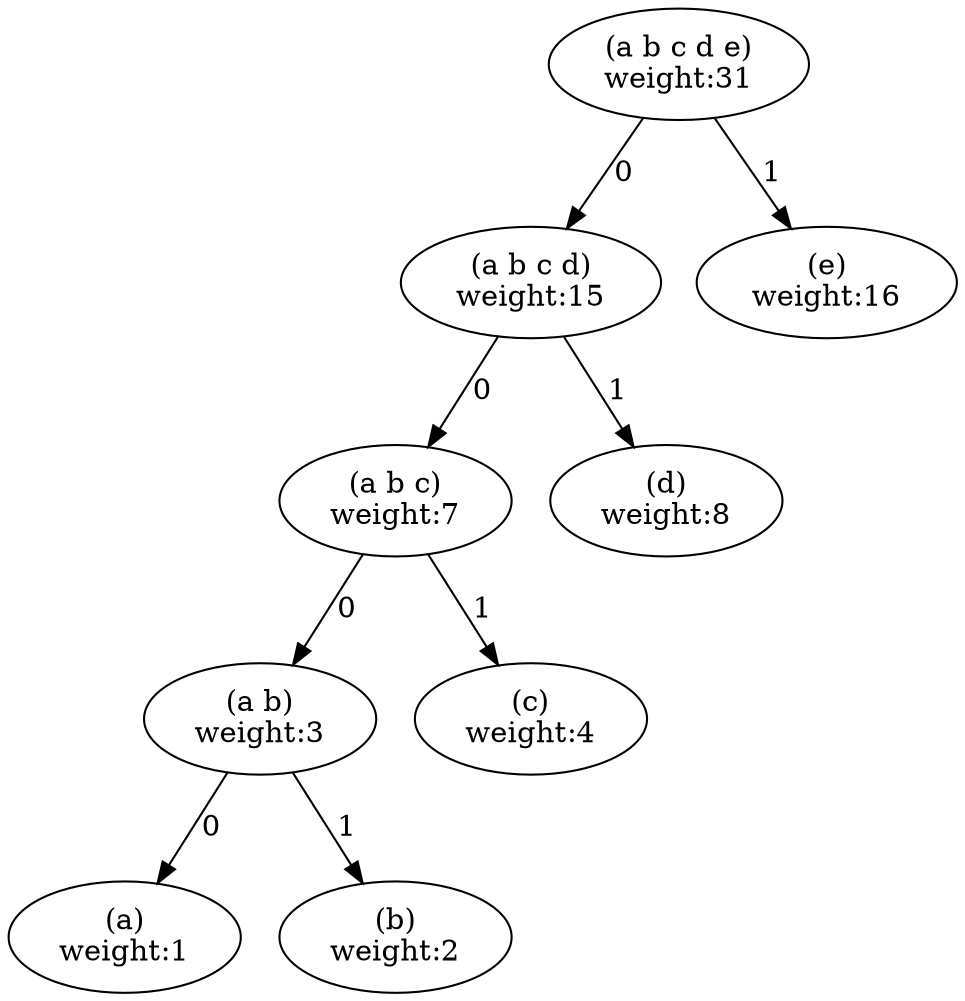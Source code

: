 // SICP ex2.71 n=5

digraph huffmanTree {
Nabcde [label="(a b c d e)
weight:31"];
Nabcd [label="(a b c d)
weight:15"];
Nabcde -> Nabcd[label="0"];
Nabc [label="(a b c)
weight:7"];
Nabcd -> Nabc[label="0"];
Nab [label="(a b)
weight:3"];
Nabc -> Nab[label="0"];
Na [label="(a)
weight:1"];
Nab -> Na[label="0"];
Nb [label="(b)
weight:2"];
Nab -> Nb[label="1"];
Nc [label="(c)
weight:4"];
Nabc -> Nc[label="1"];
Nd [label="(d)
weight:8"];
Nabcd -> Nd[label="1"];
Ne [label="(e)
weight:16"];
Nabcde -> Ne[label="1"];
}
